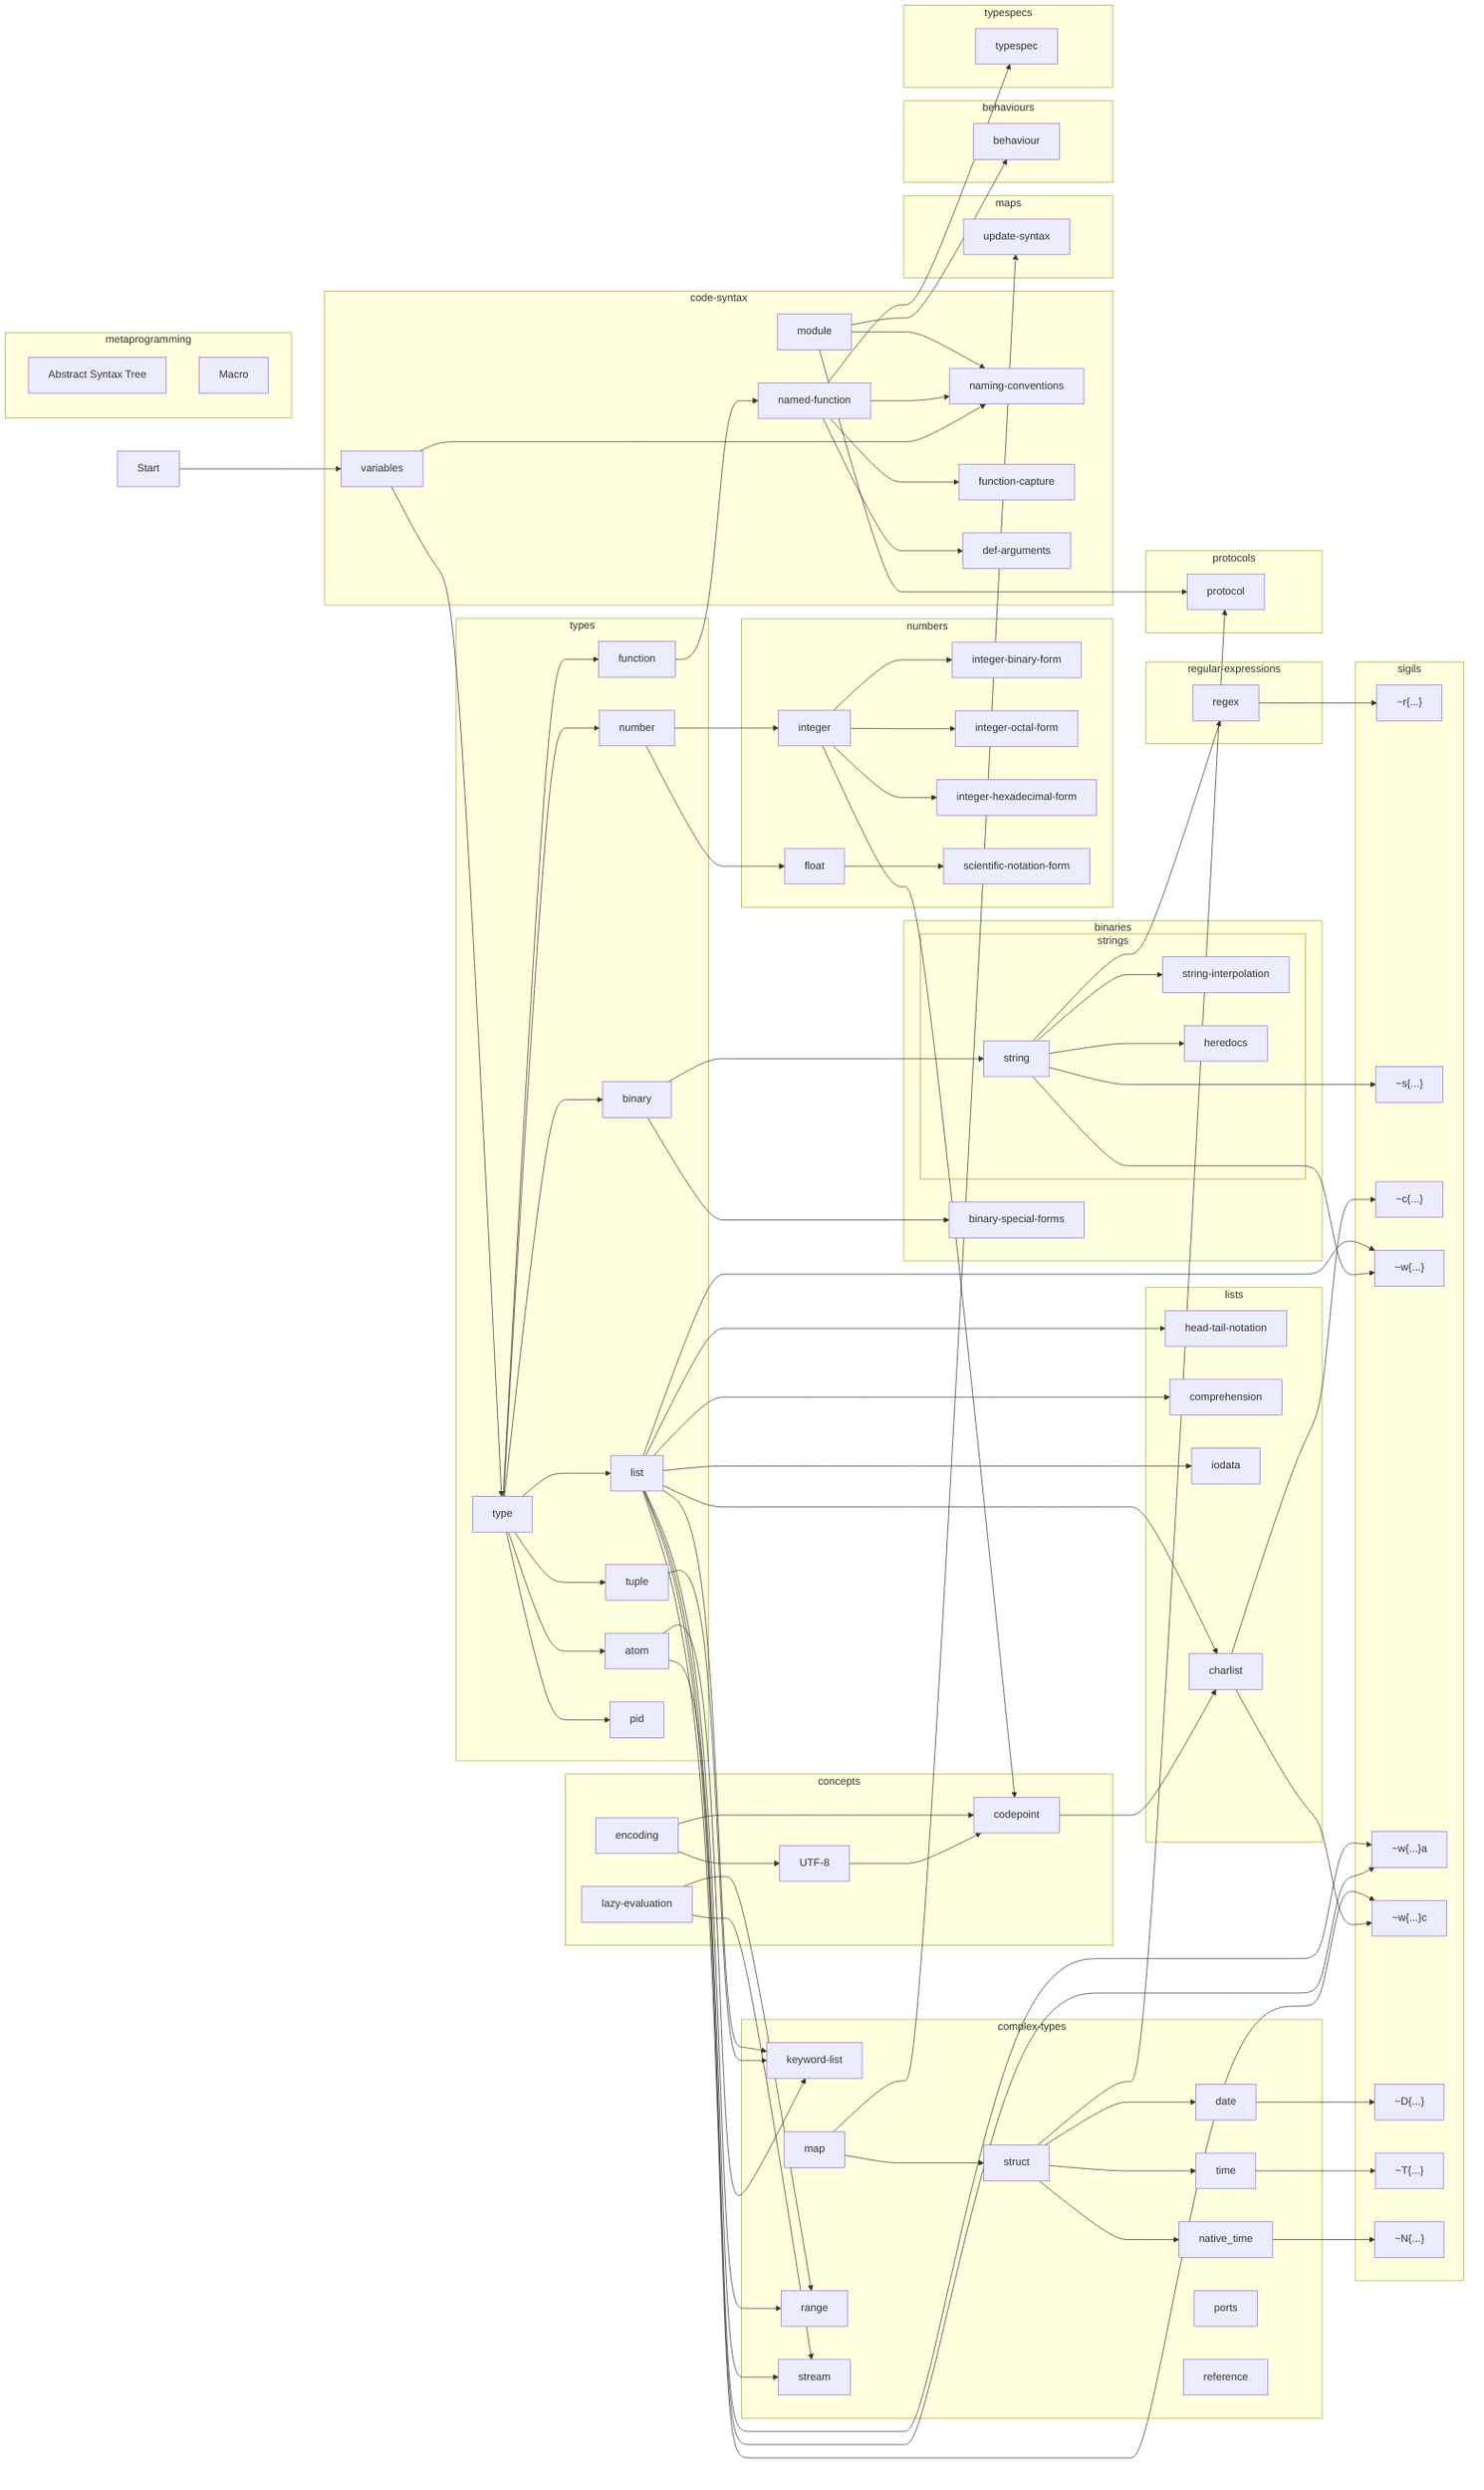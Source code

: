 graph LR;
    Start --> variables

    subgraph concepts
      encoding-->codepoint
      encoding-->UTF-8
      UTF-8-->codepoint

      lazy-evaluation
    end

    subgraph code-syntax
      module
      module-->naming-conventions

      named-function
      named-function-->function-capture
      named-function-->naming-conventions
      named-function-->def-arguments

      variables
      variables-->naming-conventions

      naming-conventions
    end

    subgraph types
      type
      variables-->type

      type-->atom
      type-->number
      type-->binary
      type-->list
      type-->tuple
      type-->function
      function-->named-function
      type-->pid
    end

    subgraph complex-types
      keyword-list
      list-->keyword-list
      tuple-->keyword-list
      atom-->keyword-list

      map

      struct
      map-->struct

      date
      struct-->date

      time
      struct-->time

      native_time
      struct-->native_time

      range
      lazy-evaluation-->range
      list-->range

      stream
      lazy-evaluation-->stream
      list-->stream

      ports

      reference
    end

    subgraph numbers
      number-->integer
      integer-->integer-binary-form
      integer-->integer-octal-form
      integer-->integer-hexadecimal-form
      integer-->codepoint

      number-->float
      float-->scientific-notation-form
    end

    subgraph lists
      list-->head-tail-notation
      list-->comprehension
      list-->iodata

      list-->charlist
      codepoint-->charlist
    end

    subgraph binaries
      binary-->binary-special-forms

      subgraph strings
        binary-->string

        string-->string-interpolation
        string-->heredocs
      end
    end

    subgraph maps
      map-->update-syntax
    end

    subgraph regular-expressions
      regex
      string-->regex
    end

    subgraph protocols
      protocol
      module-->protocol
      struct-->protocol
    end

    subgraph behaviours
      behaviour
      module-->behaviour
    end

    subgraph typespecs
      typespec
      named-function-->typespec
    end

    subgraph metaprogramming
      AST[Abstract Syntax Tree]
      Macro
    end

    subgraph sigils
      sigil_r["#126;r{...}"]
      regex-->sigil_r

      sigil_s["#126;s{...}"]
      string-->sigil_s

      sigil_c["#126;c{...}"]
      charlist-->sigil_c

      sigil_w["#126;w{...}"]
      list-->sigil_w
      string-->sigil_w

      sigil_wa["#126;w{...}a"]
      list-->sigil_wa
      atom-->sigil_wa

      sigil_wc["#126;w{...}c"]
      list-->sigil_wc
      charlist-->sigil_wc

      sigil_D["#126;D{...}"]
      date-->sigil_D

      sigil_T["#126;T{...}"]
      time-->sigil_T

      sigil_N["#126;N{...}"]
      native_time-->sigil_N
    end